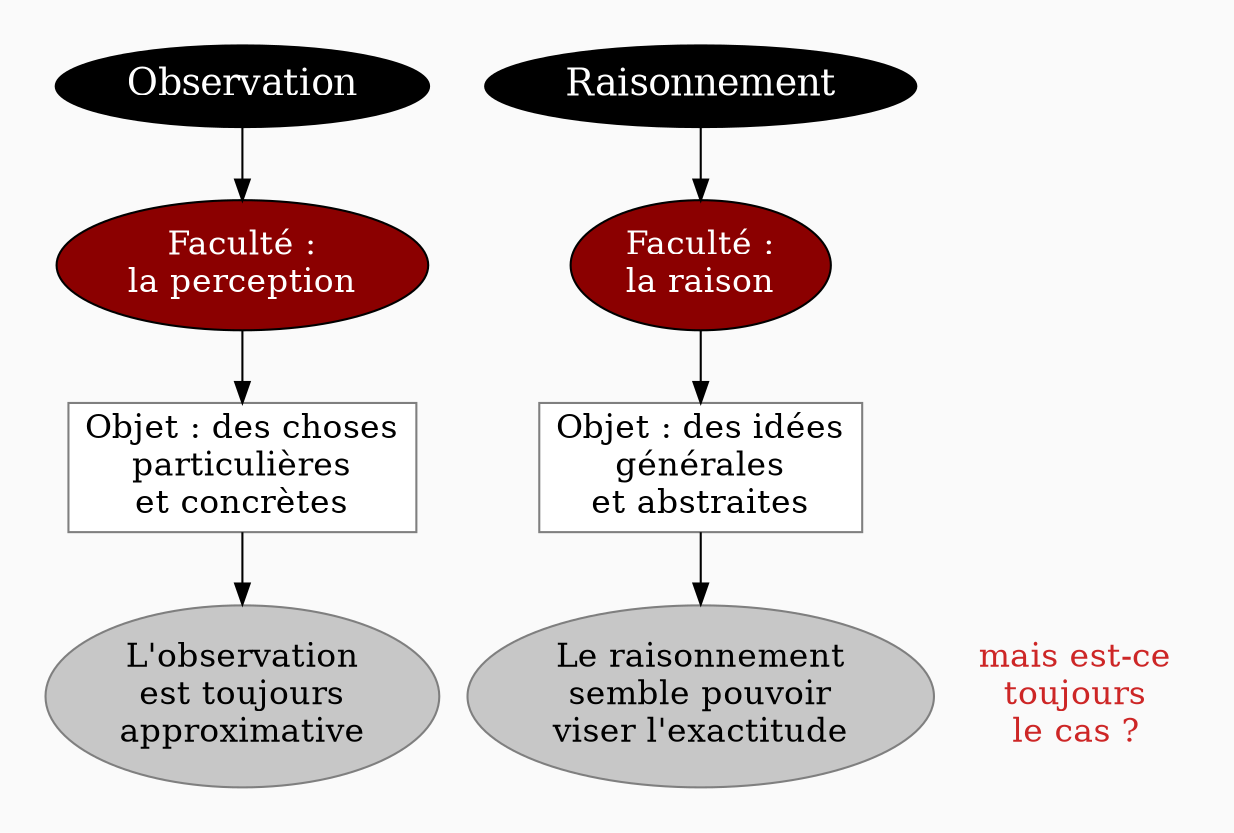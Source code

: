 digraph G {
// Template : diagram
// Usage : cours sur l'épistémologie

//rankdir=LR
splines=true
//splines=curved
bgcolor=grey98
pad=0.3
style=filled
edge[minlen=4]
ranksep=0.1
nodesep=0.2 // valeur à changer ?


// NIVEAU 1
node[style=filled; fillcolor=12 ; fontcolor=white ; fontsize=18]
// a1[label=""]
a1[label="Observation"]
a2[label="Raisonnement"]

// NIVEAU 2
node[style=filled;fillcolor=red4;fontcolor=white; fontsize=16]
// b1[label=""]
a1->{
b1[label="Faculté :
la perception"]    
}[headport=n]

a2->{
b2[label="Faculté :
la raison"]    
}[headport=n]

// NIVEAU 3 (sans intermédiaire)
node [shape=box; style=filled;fillcolor=white;fontcolor=black;color=grey50]
// c1[label=""]
b1->c1
c1[label="Objet : des choses
particulières
et concrètes"]
b2->c2
c2[label="Objet : des idées
générales
et abstraites"]

// INTERMEDIAIRE AVANT NIVEAU 3
node[style=filled;fillcolor=grey78;shape=oval]
// [arrowhead=none]
// bc1[label=""]

c1->bc1
bc1[label="L'observation
est toujours
approximative"]

c2->bc2
bc2[label="Le raisonnement
semble pouvoir
viser l'exactitude"]
// NIVEAU 3 (avec intermédiaire)
node[style="filled";fillcolor=white;shape=box;color=grey50]
// c1[label=""]

// NIVEAU 4
node[style="filled, rounded";fillcolor=white;shape=box;color=grey50]
// d1[label=""]


// ETIQUETTES EN ROUGE
node[shape=plaintext;fontcolor=firebrick3;fillcolor=grey98]
// e1[label=< <B>= Titre</B><BR /><BR />Contenu<BR /> >]
// e1[label=""]
// ->e1[minlen=1;style=invis]

e1[label="mais est-ce
toujours
le cas ?"]
{rank=same;bc2->e1[minlen=1;style=invis]}

// Remarques
node[color=blue;shape=box;style=filled;margin=0.07;fontcolor=black;fontsize=13]
edge[color=blue;arrowhead="none";xlabel="";style=dashed]
// r1[label=""]
// {rank=same;->r1}
// {rank=same;r1->[dir=back]}


}


